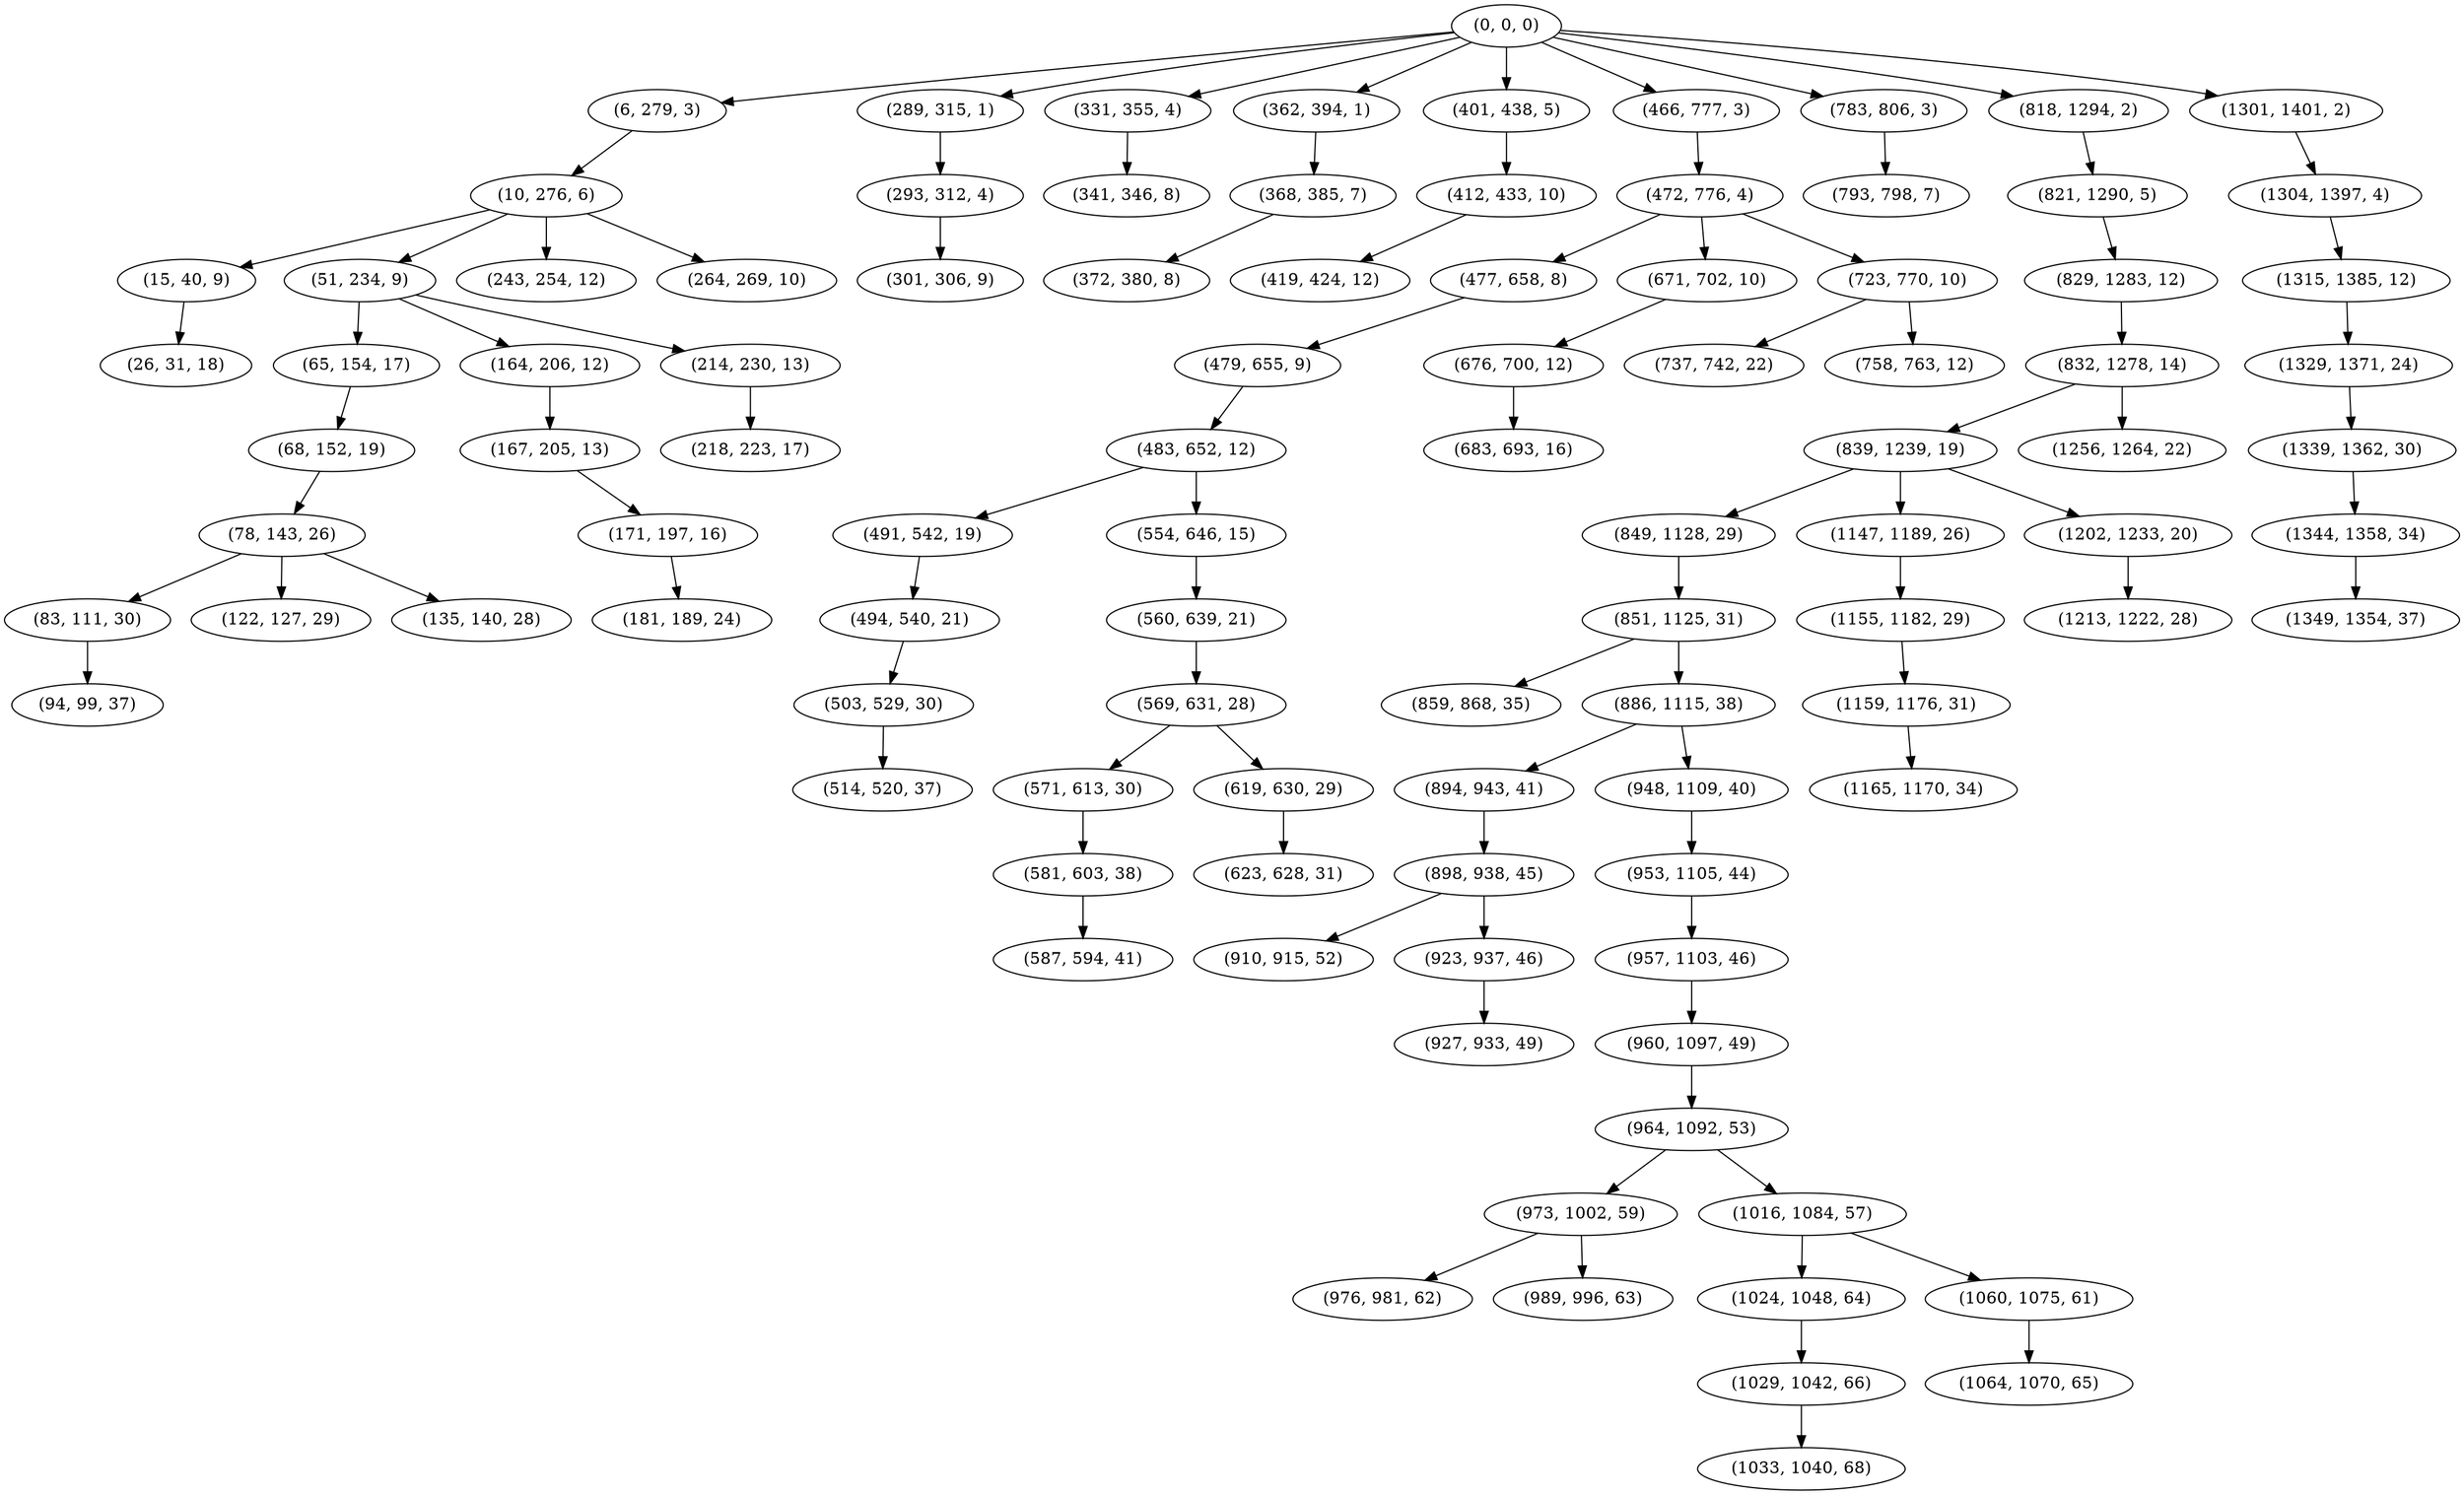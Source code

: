 digraph tree {
    "(0, 0, 0)";
    "(6, 279, 3)";
    "(10, 276, 6)";
    "(15, 40, 9)";
    "(26, 31, 18)";
    "(51, 234, 9)";
    "(65, 154, 17)";
    "(68, 152, 19)";
    "(78, 143, 26)";
    "(83, 111, 30)";
    "(94, 99, 37)";
    "(122, 127, 29)";
    "(135, 140, 28)";
    "(164, 206, 12)";
    "(167, 205, 13)";
    "(171, 197, 16)";
    "(181, 189, 24)";
    "(214, 230, 13)";
    "(218, 223, 17)";
    "(243, 254, 12)";
    "(264, 269, 10)";
    "(289, 315, 1)";
    "(293, 312, 4)";
    "(301, 306, 9)";
    "(331, 355, 4)";
    "(341, 346, 8)";
    "(362, 394, 1)";
    "(368, 385, 7)";
    "(372, 380, 8)";
    "(401, 438, 5)";
    "(412, 433, 10)";
    "(419, 424, 12)";
    "(466, 777, 3)";
    "(472, 776, 4)";
    "(477, 658, 8)";
    "(479, 655, 9)";
    "(483, 652, 12)";
    "(491, 542, 19)";
    "(494, 540, 21)";
    "(503, 529, 30)";
    "(514, 520, 37)";
    "(554, 646, 15)";
    "(560, 639, 21)";
    "(569, 631, 28)";
    "(571, 613, 30)";
    "(581, 603, 38)";
    "(587, 594, 41)";
    "(619, 630, 29)";
    "(623, 628, 31)";
    "(671, 702, 10)";
    "(676, 700, 12)";
    "(683, 693, 16)";
    "(723, 770, 10)";
    "(737, 742, 22)";
    "(758, 763, 12)";
    "(783, 806, 3)";
    "(793, 798, 7)";
    "(818, 1294, 2)";
    "(821, 1290, 5)";
    "(829, 1283, 12)";
    "(832, 1278, 14)";
    "(839, 1239, 19)";
    "(849, 1128, 29)";
    "(851, 1125, 31)";
    "(859, 868, 35)";
    "(886, 1115, 38)";
    "(894, 943, 41)";
    "(898, 938, 45)";
    "(910, 915, 52)";
    "(923, 937, 46)";
    "(927, 933, 49)";
    "(948, 1109, 40)";
    "(953, 1105, 44)";
    "(957, 1103, 46)";
    "(960, 1097, 49)";
    "(964, 1092, 53)";
    "(973, 1002, 59)";
    "(976, 981, 62)";
    "(989, 996, 63)";
    "(1016, 1084, 57)";
    "(1024, 1048, 64)";
    "(1029, 1042, 66)";
    "(1033, 1040, 68)";
    "(1060, 1075, 61)";
    "(1064, 1070, 65)";
    "(1147, 1189, 26)";
    "(1155, 1182, 29)";
    "(1159, 1176, 31)";
    "(1165, 1170, 34)";
    "(1202, 1233, 20)";
    "(1213, 1222, 28)";
    "(1256, 1264, 22)";
    "(1301, 1401, 2)";
    "(1304, 1397, 4)";
    "(1315, 1385, 12)";
    "(1329, 1371, 24)";
    "(1339, 1362, 30)";
    "(1344, 1358, 34)";
    "(1349, 1354, 37)";
    "(0, 0, 0)" -> "(6, 279, 3)";
    "(0, 0, 0)" -> "(289, 315, 1)";
    "(0, 0, 0)" -> "(331, 355, 4)";
    "(0, 0, 0)" -> "(362, 394, 1)";
    "(0, 0, 0)" -> "(401, 438, 5)";
    "(0, 0, 0)" -> "(466, 777, 3)";
    "(0, 0, 0)" -> "(783, 806, 3)";
    "(0, 0, 0)" -> "(818, 1294, 2)";
    "(0, 0, 0)" -> "(1301, 1401, 2)";
    "(6, 279, 3)" -> "(10, 276, 6)";
    "(10, 276, 6)" -> "(15, 40, 9)";
    "(10, 276, 6)" -> "(51, 234, 9)";
    "(10, 276, 6)" -> "(243, 254, 12)";
    "(10, 276, 6)" -> "(264, 269, 10)";
    "(15, 40, 9)" -> "(26, 31, 18)";
    "(51, 234, 9)" -> "(65, 154, 17)";
    "(51, 234, 9)" -> "(164, 206, 12)";
    "(51, 234, 9)" -> "(214, 230, 13)";
    "(65, 154, 17)" -> "(68, 152, 19)";
    "(68, 152, 19)" -> "(78, 143, 26)";
    "(78, 143, 26)" -> "(83, 111, 30)";
    "(78, 143, 26)" -> "(122, 127, 29)";
    "(78, 143, 26)" -> "(135, 140, 28)";
    "(83, 111, 30)" -> "(94, 99, 37)";
    "(164, 206, 12)" -> "(167, 205, 13)";
    "(167, 205, 13)" -> "(171, 197, 16)";
    "(171, 197, 16)" -> "(181, 189, 24)";
    "(214, 230, 13)" -> "(218, 223, 17)";
    "(289, 315, 1)" -> "(293, 312, 4)";
    "(293, 312, 4)" -> "(301, 306, 9)";
    "(331, 355, 4)" -> "(341, 346, 8)";
    "(362, 394, 1)" -> "(368, 385, 7)";
    "(368, 385, 7)" -> "(372, 380, 8)";
    "(401, 438, 5)" -> "(412, 433, 10)";
    "(412, 433, 10)" -> "(419, 424, 12)";
    "(466, 777, 3)" -> "(472, 776, 4)";
    "(472, 776, 4)" -> "(477, 658, 8)";
    "(472, 776, 4)" -> "(671, 702, 10)";
    "(472, 776, 4)" -> "(723, 770, 10)";
    "(477, 658, 8)" -> "(479, 655, 9)";
    "(479, 655, 9)" -> "(483, 652, 12)";
    "(483, 652, 12)" -> "(491, 542, 19)";
    "(483, 652, 12)" -> "(554, 646, 15)";
    "(491, 542, 19)" -> "(494, 540, 21)";
    "(494, 540, 21)" -> "(503, 529, 30)";
    "(503, 529, 30)" -> "(514, 520, 37)";
    "(554, 646, 15)" -> "(560, 639, 21)";
    "(560, 639, 21)" -> "(569, 631, 28)";
    "(569, 631, 28)" -> "(571, 613, 30)";
    "(569, 631, 28)" -> "(619, 630, 29)";
    "(571, 613, 30)" -> "(581, 603, 38)";
    "(581, 603, 38)" -> "(587, 594, 41)";
    "(619, 630, 29)" -> "(623, 628, 31)";
    "(671, 702, 10)" -> "(676, 700, 12)";
    "(676, 700, 12)" -> "(683, 693, 16)";
    "(723, 770, 10)" -> "(737, 742, 22)";
    "(723, 770, 10)" -> "(758, 763, 12)";
    "(783, 806, 3)" -> "(793, 798, 7)";
    "(818, 1294, 2)" -> "(821, 1290, 5)";
    "(821, 1290, 5)" -> "(829, 1283, 12)";
    "(829, 1283, 12)" -> "(832, 1278, 14)";
    "(832, 1278, 14)" -> "(839, 1239, 19)";
    "(832, 1278, 14)" -> "(1256, 1264, 22)";
    "(839, 1239, 19)" -> "(849, 1128, 29)";
    "(839, 1239, 19)" -> "(1147, 1189, 26)";
    "(839, 1239, 19)" -> "(1202, 1233, 20)";
    "(849, 1128, 29)" -> "(851, 1125, 31)";
    "(851, 1125, 31)" -> "(859, 868, 35)";
    "(851, 1125, 31)" -> "(886, 1115, 38)";
    "(886, 1115, 38)" -> "(894, 943, 41)";
    "(886, 1115, 38)" -> "(948, 1109, 40)";
    "(894, 943, 41)" -> "(898, 938, 45)";
    "(898, 938, 45)" -> "(910, 915, 52)";
    "(898, 938, 45)" -> "(923, 937, 46)";
    "(923, 937, 46)" -> "(927, 933, 49)";
    "(948, 1109, 40)" -> "(953, 1105, 44)";
    "(953, 1105, 44)" -> "(957, 1103, 46)";
    "(957, 1103, 46)" -> "(960, 1097, 49)";
    "(960, 1097, 49)" -> "(964, 1092, 53)";
    "(964, 1092, 53)" -> "(973, 1002, 59)";
    "(964, 1092, 53)" -> "(1016, 1084, 57)";
    "(973, 1002, 59)" -> "(976, 981, 62)";
    "(973, 1002, 59)" -> "(989, 996, 63)";
    "(1016, 1084, 57)" -> "(1024, 1048, 64)";
    "(1016, 1084, 57)" -> "(1060, 1075, 61)";
    "(1024, 1048, 64)" -> "(1029, 1042, 66)";
    "(1029, 1042, 66)" -> "(1033, 1040, 68)";
    "(1060, 1075, 61)" -> "(1064, 1070, 65)";
    "(1147, 1189, 26)" -> "(1155, 1182, 29)";
    "(1155, 1182, 29)" -> "(1159, 1176, 31)";
    "(1159, 1176, 31)" -> "(1165, 1170, 34)";
    "(1202, 1233, 20)" -> "(1213, 1222, 28)";
    "(1301, 1401, 2)" -> "(1304, 1397, 4)";
    "(1304, 1397, 4)" -> "(1315, 1385, 12)";
    "(1315, 1385, 12)" -> "(1329, 1371, 24)";
    "(1329, 1371, 24)" -> "(1339, 1362, 30)";
    "(1339, 1362, 30)" -> "(1344, 1358, 34)";
    "(1344, 1358, 34)" -> "(1349, 1354, 37)";
}
